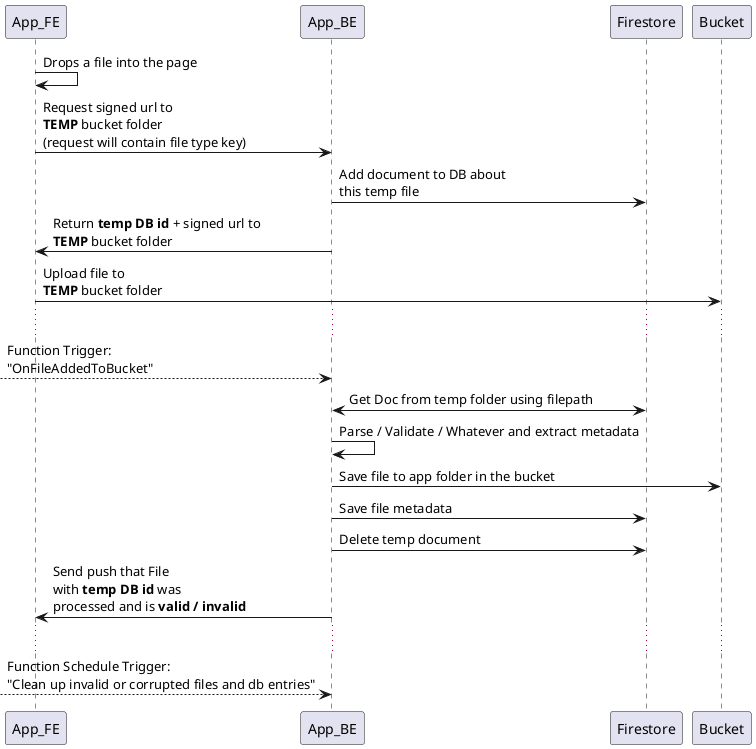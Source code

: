 @startuml
participant App_FE
participant App_BE
participant Firestore as DB
participant Bucket


App_FE->App_FE: Drops a file into the page
App_FE -> App_BE: Request signed url to \n<b>TEMP</b> bucket folder\n(request will contain file type key)
App_BE -> DB: Add document to DB about\nthis temp file
App_BE -> App_FE: Return <b>temp DB id</b> + signed url to\n<b>TEMP</b> bucket folder
App_FE -> Bucket: Upload file to\n<b>TEMP</b> bucket folder
...
--> App_BE: Function Trigger:\n"OnFileAddedToBucket"

DB <-> App_BE: Get Doc from temp folder using filepath
App_BE -> App_BE: Parse / Validate / Whatever and extract metadata
App_BE -> Bucket: Save file to app folder in the bucket
App_BE -> DB: Save file metadata
App_BE -> DB: Delete temp document
App_BE -> App_FE: Send push that File\nwith <b>temp DB id</b> was\nprocessed and is <b>valid / invalid</b>

...
--> App_BE: Function Schedule Trigger:\n"Clean up invalid or corrupted files and db entries"
@enduml